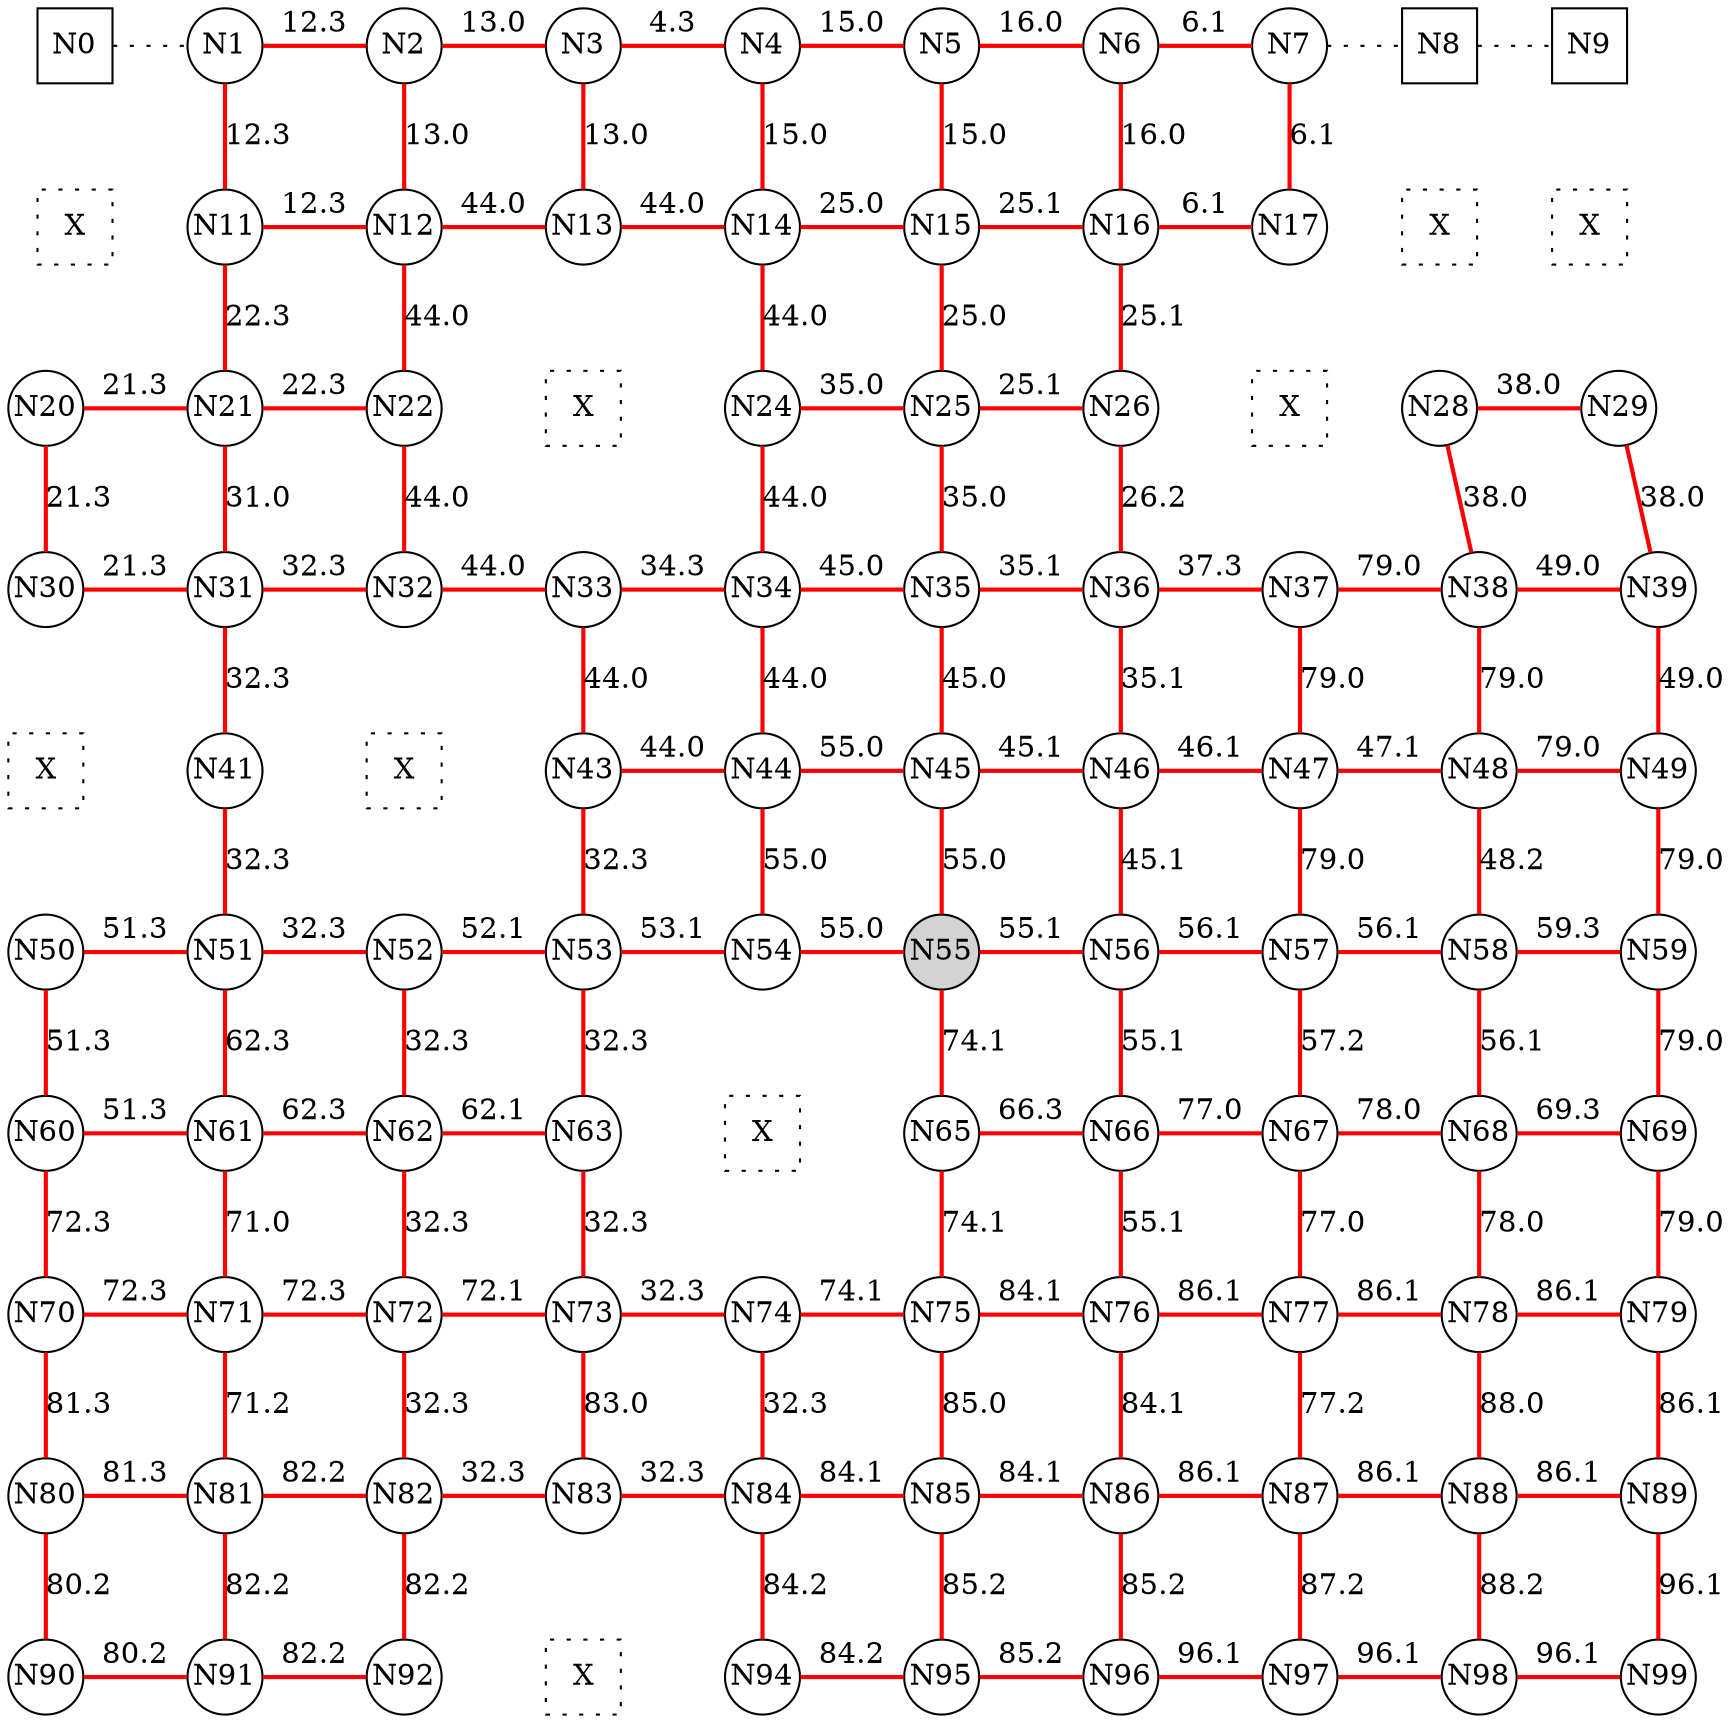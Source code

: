 
 digraph G { graph [layout=dot] 
 {rank=same; N0 [shape=square, fixedsize=true]; N1 [shape=circle, fixedsize=true]; N2 [shape=circle, fixedsize=true]; N3 [shape=circle, fixedsize=true]; N4 [shape=circle, fixedsize=true]; N5 [shape=circle, fixedsize=true]; N6 [shape=circle, fixedsize=true]; N7 [shape=circle, fixedsize=true]; N8 [shape=square, fixedsize=true]; N9 [shape=square, fixedsize=true];  }
 {rank=same; N10 [shape=square, style=dotted, fixedsize=true, label=X]; N11 [shape=circle, fixedsize=true]; N12 [shape=circle, fixedsize=true]; N13 [shape=circle, fixedsize=true]; N14 [shape=circle, fixedsize=true]; N15 [shape=circle, fixedsize=true]; N16 [shape=circle, fixedsize=true]; N17 [shape=circle, fixedsize=true]; N18 [shape=square, style=dotted, fixedsize=true, label=X]; N19 [shape=square, style=dotted, fixedsize=true, label=X];  }
 {rank=same; N20 [shape=circle, fixedsize=true]; N21 [shape=circle, fixedsize=true]; N22 [shape=circle, fixedsize=true]; N23 [shape=square, style=dotted, fixedsize=true, label=X]; N24 [shape=circle, fixedsize=true]; N25 [shape=circle, fixedsize=true]; N26 [shape=circle, fixedsize=true]; N27 [shape=square, style=dotted, fixedsize=true, label=X]; N28 [shape=circle, fixedsize=true]; N29 [shape=circle, fixedsize=true];  }
 {rank=same; N30 [shape=circle, fixedsize=true]; N31 [shape=circle, fixedsize=true]; N32 [shape=circle, fixedsize=true]; N33 [shape=circle, fixedsize=true]; N34 [shape=circle, fixedsize=true]; N35 [shape=circle, fixedsize=true]; N36 [shape=circle, fixedsize=true]; N37 [shape=circle, fixedsize=true]; N38 [shape=circle, fixedsize=true]; N39 [shape=circle, fixedsize=true];  }
 {rank=same; N40 [shape=square, style=dotted, fixedsize=true, label=X]; N41 [shape=circle, fixedsize=true]; N42 [shape=square, style=dotted, fixedsize=true, label=X]; N43 [shape=circle, fixedsize=true]; N44 [shape=circle, fixedsize=true]; N45 [shape=circle, fixedsize=true]; N46 [shape=circle, fixedsize=true]; N47 [shape=circle, fixedsize=true]; N48 [shape=circle, fixedsize=true]; N49 [shape=circle, fixedsize=true];  }
 {rank=same; N50 [shape=circle, fixedsize=true]; N51 [shape=circle, fixedsize=true]; N52 [shape=circle, fixedsize=true]; N53 [shape=circle, fixedsize=true]; N54 [shape=circle, fixedsize=true]; N55 [shape=circle, style=filled, fixedsize=true]; N56 [shape=circle, fixedsize=true]; N57 [shape=circle, fixedsize=true]; N58 [shape=circle, fixedsize=true]; N59 [shape=circle, fixedsize=true];  }
 {rank=same; N60 [shape=circle, fixedsize=true]; N61 [shape=circle, fixedsize=true]; N62 [shape=circle, fixedsize=true]; N63 [shape=circle, fixedsize=true]; N64 [shape=square, style=dotted, fixedsize=true, label=X]; N65 [shape=circle, fixedsize=true]; N66 [shape=circle, fixedsize=true]; N67 [shape=circle, fixedsize=true]; N68 [shape=circle, fixedsize=true]; N69 [shape=circle, fixedsize=true];  }
 {rank=same; N70 [shape=circle, fixedsize=true]; N71 [shape=circle, fixedsize=true]; N72 [shape=circle, fixedsize=true]; N73 [shape=circle, fixedsize=true]; N74 [shape=circle, fixedsize=true]; N75 [shape=circle, fixedsize=true]; N76 [shape=circle, fixedsize=true]; N77 [shape=circle, fixedsize=true]; N78 [shape=circle, fixedsize=true]; N79 [shape=circle, fixedsize=true];  }
 {rank=same; N80 [shape=circle, fixedsize=true]; N81 [shape=circle, fixedsize=true]; N82 [shape=circle, fixedsize=true]; N83 [shape=circle, fixedsize=true]; N84 [shape=circle, fixedsize=true]; N85 [shape=circle, fixedsize=true]; N86 [shape=circle, fixedsize=true]; N87 [shape=circle, fixedsize=true]; N88 [shape=circle, fixedsize=true]; N89 [shape=circle, fixedsize=true];  }
 {rank=same; N90 [shape=circle, fixedsize=true]; N91 [shape=circle, fixedsize=true]; N92 [shape=circle, fixedsize=true]; N93 [shape=square, style=dotted, fixedsize=true, label=X]; N94 [shape=circle, fixedsize=true]; N95 [shape=circle, fixedsize=true]; N96 [shape=circle, fixedsize=true]; N97 [shape=circle, fixedsize=true]; N98 [shape=circle, fixedsize=true]; N99 [shape=circle, fixedsize=true];  }
N0->N1 [dir=none, style=dotted, label=""]
N1->N2 [dir=none, color=red, style=bold, label="12.3"]
N2->N3 [dir=none, color=red, style=bold, label="13.0"]
N3->N4 [dir=none, color=red, style=bold, label="4.3"]
N4->N5 [dir=none, color=red, style=bold, label="15.0"]
N5->N6 [dir=none, color=red, style=bold, label="16.0"]
N6->N7 [dir=none, color=red, style=bold, label="6.1"]
N7->N8 [dir=none, style=dotted, label=""]
N8->N9 [dir=none, style=dotted, label=""]
N10->N11 [dir=none, style=invis, label=" "]
N11->N12 [dir=none, color=red, style=bold, label="12.3"]
N12->N13 [dir=none, color=red, style=bold, label="44.0"]
N13->N14 [dir=none, color=red, style=bold, label="44.0"]
N14->N15 [dir=none, color=red, style=bold, label="25.0"]
N15->N16 [dir=none, color=red, style=bold, label="25.1"]
N16->N17 [dir=none, color=red, style=bold, label="6.1"]
N17->N18 [dir=none, style=invis, label=" "]
N18->N19 [dir=none, style=invis, label=" "]
N20->N21 [dir=none, color=red, style=bold, label="21.3"]
N21->N22 [dir=none, color=red, style=bold, label="22.3"]
N22->N23 [dir=none, style=invis, label=" "]
N23->N24 [dir=none, style=invis, label=" "]
N24->N25 [dir=none, color=red, style=bold, label="35.0"]
N25->N26 [dir=none, color=red, style=bold, label="25.1"]
N26->N27 [dir=none, style=invis, label=" "]
N27->N28 [dir=none, style=invis, label=" "]
N28->N29 [dir=none, color=red, style=bold, label="38.0"]
N30->N31 [dir=none, color=red, style=bold, label="21.3"]
N31->N32 [dir=none, color=red, style=bold, label="32.3"]
N32->N33 [dir=none, color=red, style=bold, label="44.0"]
N33->N34 [dir=none, color=red, style=bold, label="34.3"]
N34->N35 [dir=none, color=red, style=bold, label="45.0"]
N35->N36 [dir=none, color=red, style=bold, label="35.1"]
N36->N37 [dir=none, color=red, style=bold, label="37.3"]
N37->N38 [dir=none, color=red, style=bold, label="79.0"]
N38->N39 [dir=none, color=red, style=bold, label="49.0"]
N40->N41 [dir=none, style=invis, label=" "]
N41->N42 [dir=none, style=invis, label=" "]
N42->N43 [dir=none, style=invis, label=" "]
N43->N44 [dir=none, color=red, style=bold, label="44.0"]
N44->N45 [dir=none, color=red, style=bold, label="55.0"]
N45->N46 [dir=none, color=red, style=bold, label="45.1"]
N46->N47 [dir=none, color=red, style=bold, label="46.1"]
N47->N48 [dir=none, color=red, style=bold, label="47.1"]
N48->N49 [dir=none, color=red, style=bold, label="79.0"]
N50->N51 [dir=none, color=red, style=bold, label="51.3"]
N51->N52 [dir=none, color=red, style=bold, label="32.3"]
N52->N53 [dir=none, color=red, style=bold, label="52.1"]
N53->N54 [dir=none, color=red, style=bold, label="53.1"]
N54->N55 [dir=none, color=red, style=bold, label="55.0"]
N55->N56 [dir=none, color=red, style=bold, label="55.1"]
N56->N57 [dir=none, color=red, style=bold, label="56.1"]
N57->N58 [dir=none, color=red, style=bold, label="56.1"]
N58->N59 [dir=none, color=red, style=bold, label="59.3"]
N60->N61 [dir=none, color=red, style=bold, label="51.3"]
N61->N62 [dir=none, color=red, style=bold, label="62.3"]
N62->N63 [dir=none, color=red, style=bold, label="62.1"]
N63->N64 [dir=none, style=invis, label=" "]
N64->N65 [dir=none, style=invis, label=" "]
N65->N66 [dir=none, color=red, style=bold, label="66.3"]
N66->N67 [dir=none, color=red, style=bold, label="77.0"]
N67->N68 [dir=none, color=red, style=bold, label="78.0"]
N68->N69 [dir=none, color=red, style=bold, label="69.3"]
N70->N71 [dir=none, color=red, style=bold, label="72.3"]
N71->N72 [dir=none, color=red, style=bold, label="72.3"]
N72->N73 [dir=none, color=red, style=bold, label="72.1"]
N73->N74 [dir=none, color=red, style=bold, label="32.3"]
N74->N75 [dir=none, color=red, style=bold, label="74.1"]
N75->N76 [dir=none, color=red, style=bold, label="84.1"]
N76->N77 [dir=none, color=red, style=bold, label="86.1"]
N77->N78 [dir=none, color=red, style=bold, label="86.1"]
N78->N79 [dir=none, color=red, style=bold, label="86.1"]
N80->N81 [dir=none, color=red, style=bold, label="81.3"]
N81->N82 [dir=none, color=red, style=bold, label="82.2"]
N82->N83 [dir=none, color=red, style=bold, label="32.3"]
N83->N84 [dir=none, color=red, style=bold, label="32.3"]
N84->N85 [dir=none, color=red, style=bold, label="84.1"]
N85->N86 [dir=none, color=red, style=bold, label="84.1"]
N86->N87 [dir=none, color=red, style=bold, label="86.1"]
N87->N88 [dir=none, color=red, style=bold, label="86.1"]
N88->N89 [dir=none, color=red, style=bold, label="86.1"]
N90->N91 [dir=none, color=red, style=bold, label="80.2"]
N91->N92 [dir=none, color=red, style=bold, label="82.2"]
N92->N93 [dir=none, style=invis, label=" "]
N93->N94 [dir=none, style=invis, label=" "]
N94->N95 [dir=none, color=red, style=bold, label="84.2"]
N95->N96 [dir=none, color=red, style=bold, label="85.2"]
N96->N97 [dir=none, color=red, style=bold, label="96.1"]
N97->N98 [dir=none, color=red, style=bold, label="96.1"]
N98->N99 [dir=none, color=red, style=bold, label="96.1"]
N0->N10 [dir=none, style=invis, label=" "]
N10->N20 [dir=none, style=invis, label=" "]
N20->N30 [dir=none, color=red, style=bold, label="21.3"]
N30->N40 [dir=none, style=invis, label=" "]
N40->N50 [dir=none, style=invis, label=" "]
N50->N60 [dir=none, color=red, style=bold, label="51.3"]
N60->N70 [dir=none, color=red, style=bold, label="72.3"]
N70->N80 [dir=none, color=red, style=bold, label="81.3"]
N80->N90 [dir=none, color=red, style=bold, label="80.2"]
N1->N11 [dir=none, color=red, style=bold, label="12.3"]
N11->N21 [dir=none, color=red, style=bold, label="22.3"]
N21->N31 [dir=none, color=red, style=bold, label="31.0"]
N31->N41 [dir=none, color=red, style=bold, label="32.3"]
N41->N51 [dir=none, color=red, style=bold, label="32.3"]
N51->N61 [dir=none, color=red, style=bold, label="62.3"]
N61->N71 [dir=none, color=red, style=bold, label="71.0"]
N71->N81 [dir=none, color=red, style=bold, label="71.2"]
N81->N91 [dir=none, color=red, style=bold, label="82.2"]
N2->N12 [dir=none, color=red, style=bold, label="13.0"]
N12->N22 [dir=none, color=red, style=bold, label="44.0"]
N22->N32 [dir=none, color=red, style=bold, label="44.0"]
N32->N42 [dir=none, style=invis, label=" "]
N42->N52 [dir=none, style=invis, label=" "]
N52->N62 [dir=none, color=red, style=bold, label="32.3"]
N62->N72 [dir=none, color=red, style=bold, label="32.3"]
N72->N82 [dir=none, color=red, style=bold, label="32.3"]
N82->N92 [dir=none, color=red, style=bold, label="82.2"]
N3->N13 [dir=none, color=red, style=bold, label="13.0"]
N13->N23 [dir=none, style=invis, label=" "]
N23->N33 [dir=none, style=invis, label=" "]
N33->N43 [dir=none, color=red, style=bold, label="44.0"]
N43->N53 [dir=none, color=red, style=bold, label="32.3"]
N53->N63 [dir=none, color=red, style=bold, label="32.3"]
N63->N73 [dir=none, color=red, style=bold, label="32.3"]
N73->N83 [dir=none, color=red, style=bold, label="83.0"]
N83->N93 [dir=none, style=invis, label=" "]
N4->N14 [dir=none, color=red, style=bold, label="15.0"]
N14->N24 [dir=none, color=red, style=bold, label="44.0"]
N24->N34 [dir=none, color=red, style=bold, label="44.0"]
N34->N44 [dir=none, color=red, style=bold, label="44.0"]
N44->N54 [dir=none, color=red, style=bold, label="55.0"]
N54->N64 [dir=none, style=invis, label=" "]
N64->N74 [dir=none, style=invis, label=" "]
N74->N84 [dir=none, color=red, style=bold, label="32.3"]
N84->N94 [dir=none, color=red, style=bold, label="84.2"]
N5->N15 [dir=none, color=red, style=bold, label="15.0"]
N15->N25 [dir=none, color=red, style=bold, label="25.0"]
N25->N35 [dir=none, color=red, style=bold, label="35.0"]
N35->N45 [dir=none, color=red, style=bold, label="45.0"]
N45->N55 [dir=none, color=red, style=bold, label="55.0"]
N55->N65 [dir=none, color=red, style=bold, label="74.1"]
N65->N75 [dir=none, color=red, style=bold, label="74.1"]
N75->N85 [dir=none, color=red, style=bold, label="85.0"]
N85->N95 [dir=none, color=red, style=bold, label="85.2"]
N6->N16 [dir=none, color=red, style=bold, label="16.0"]
N16->N26 [dir=none, color=red, style=bold, label="25.1"]
N26->N36 [dir=none, color=red, style=bold, label="26.2"]
N36->N46 [dir=none, color=red, style=bold, label="35.1"]
N46->N56 [dir=none, color=red, style=bold, label="45.1"]
N56->N66 [dir=none, color=red, style=bold, label="55.1"]
N66->N76 [dir=none, color=red, style=bold, label="55.1"]
N76->N86 [dir=none, color=red, style=bold, label="84.1"]
N86->N96 [dir=none, color=red, style=bold, label="85.2"]
N7->N17 [dir=none, color=red, style=bold, label="6.1"]
N17->N27 [dir=none, style=invis, label=" "]
N27->N37 [dir=none, style=invis, label=" "]
N37->N47 [dir=none, color=red, style=bold, label="79.0"]
N47->N57 [dir=none, color=red, style=bold, label="79.0"]
N57->N67 [dir=none, color=red, style=bold, label="57.2"]
N67->N77 [dir=none, color=red, style=bold, label="77.0"]
N77->N87 [dir=none, color=red, style=bold, label="77.2"]
N87->N97 [dir=none, color=red, style=bold, label="87.2"]
N8->N18 [dir=none, style=invis, label=" "]
N18->N28 [dir=none, style=invis, label=" "]
N28->N38 [dir=none, color=red, style=bold, label="38.0"]
N38->N48 [dir=none, color=red, style=bold, label="79.0"]
N48->N58 [dir=none, color=red, style=bold, label="48.2"]
N58->N68 [dir=none, color=red, style=bold, label="56.1"]
N68->N78 [dir=none, color=red, style=bold, label="78.0"]
N78->N88 [dir=none, color=red, style=bold, label="88.0"]
N88->N98 [dir=none, color=red, style=bold, label="88.2"]
N9->N19 [dir=none, style=invis, label=" "]
N19->N29 [dir=none, style=invis, label=" "]
N29->N39 [dir=none, color=red, style=bold, label="38.0"]
N39->N49 [dir=none, color=red, style=bold, label="49.0"]
N49->N59 [dir=none, color=red, style=bold, label="79.0"]
N59->N69 [dir=none, color=red, style=bold, label="79.0"]
N69->N79 [dir=none, color=red, style=bold, label="79.0"]
N79->N89 [dir=none, color=red, style=bold, label="86.1"]
N89->N99 [dir=none, color=red, style=bold, label="96.1"]
 }